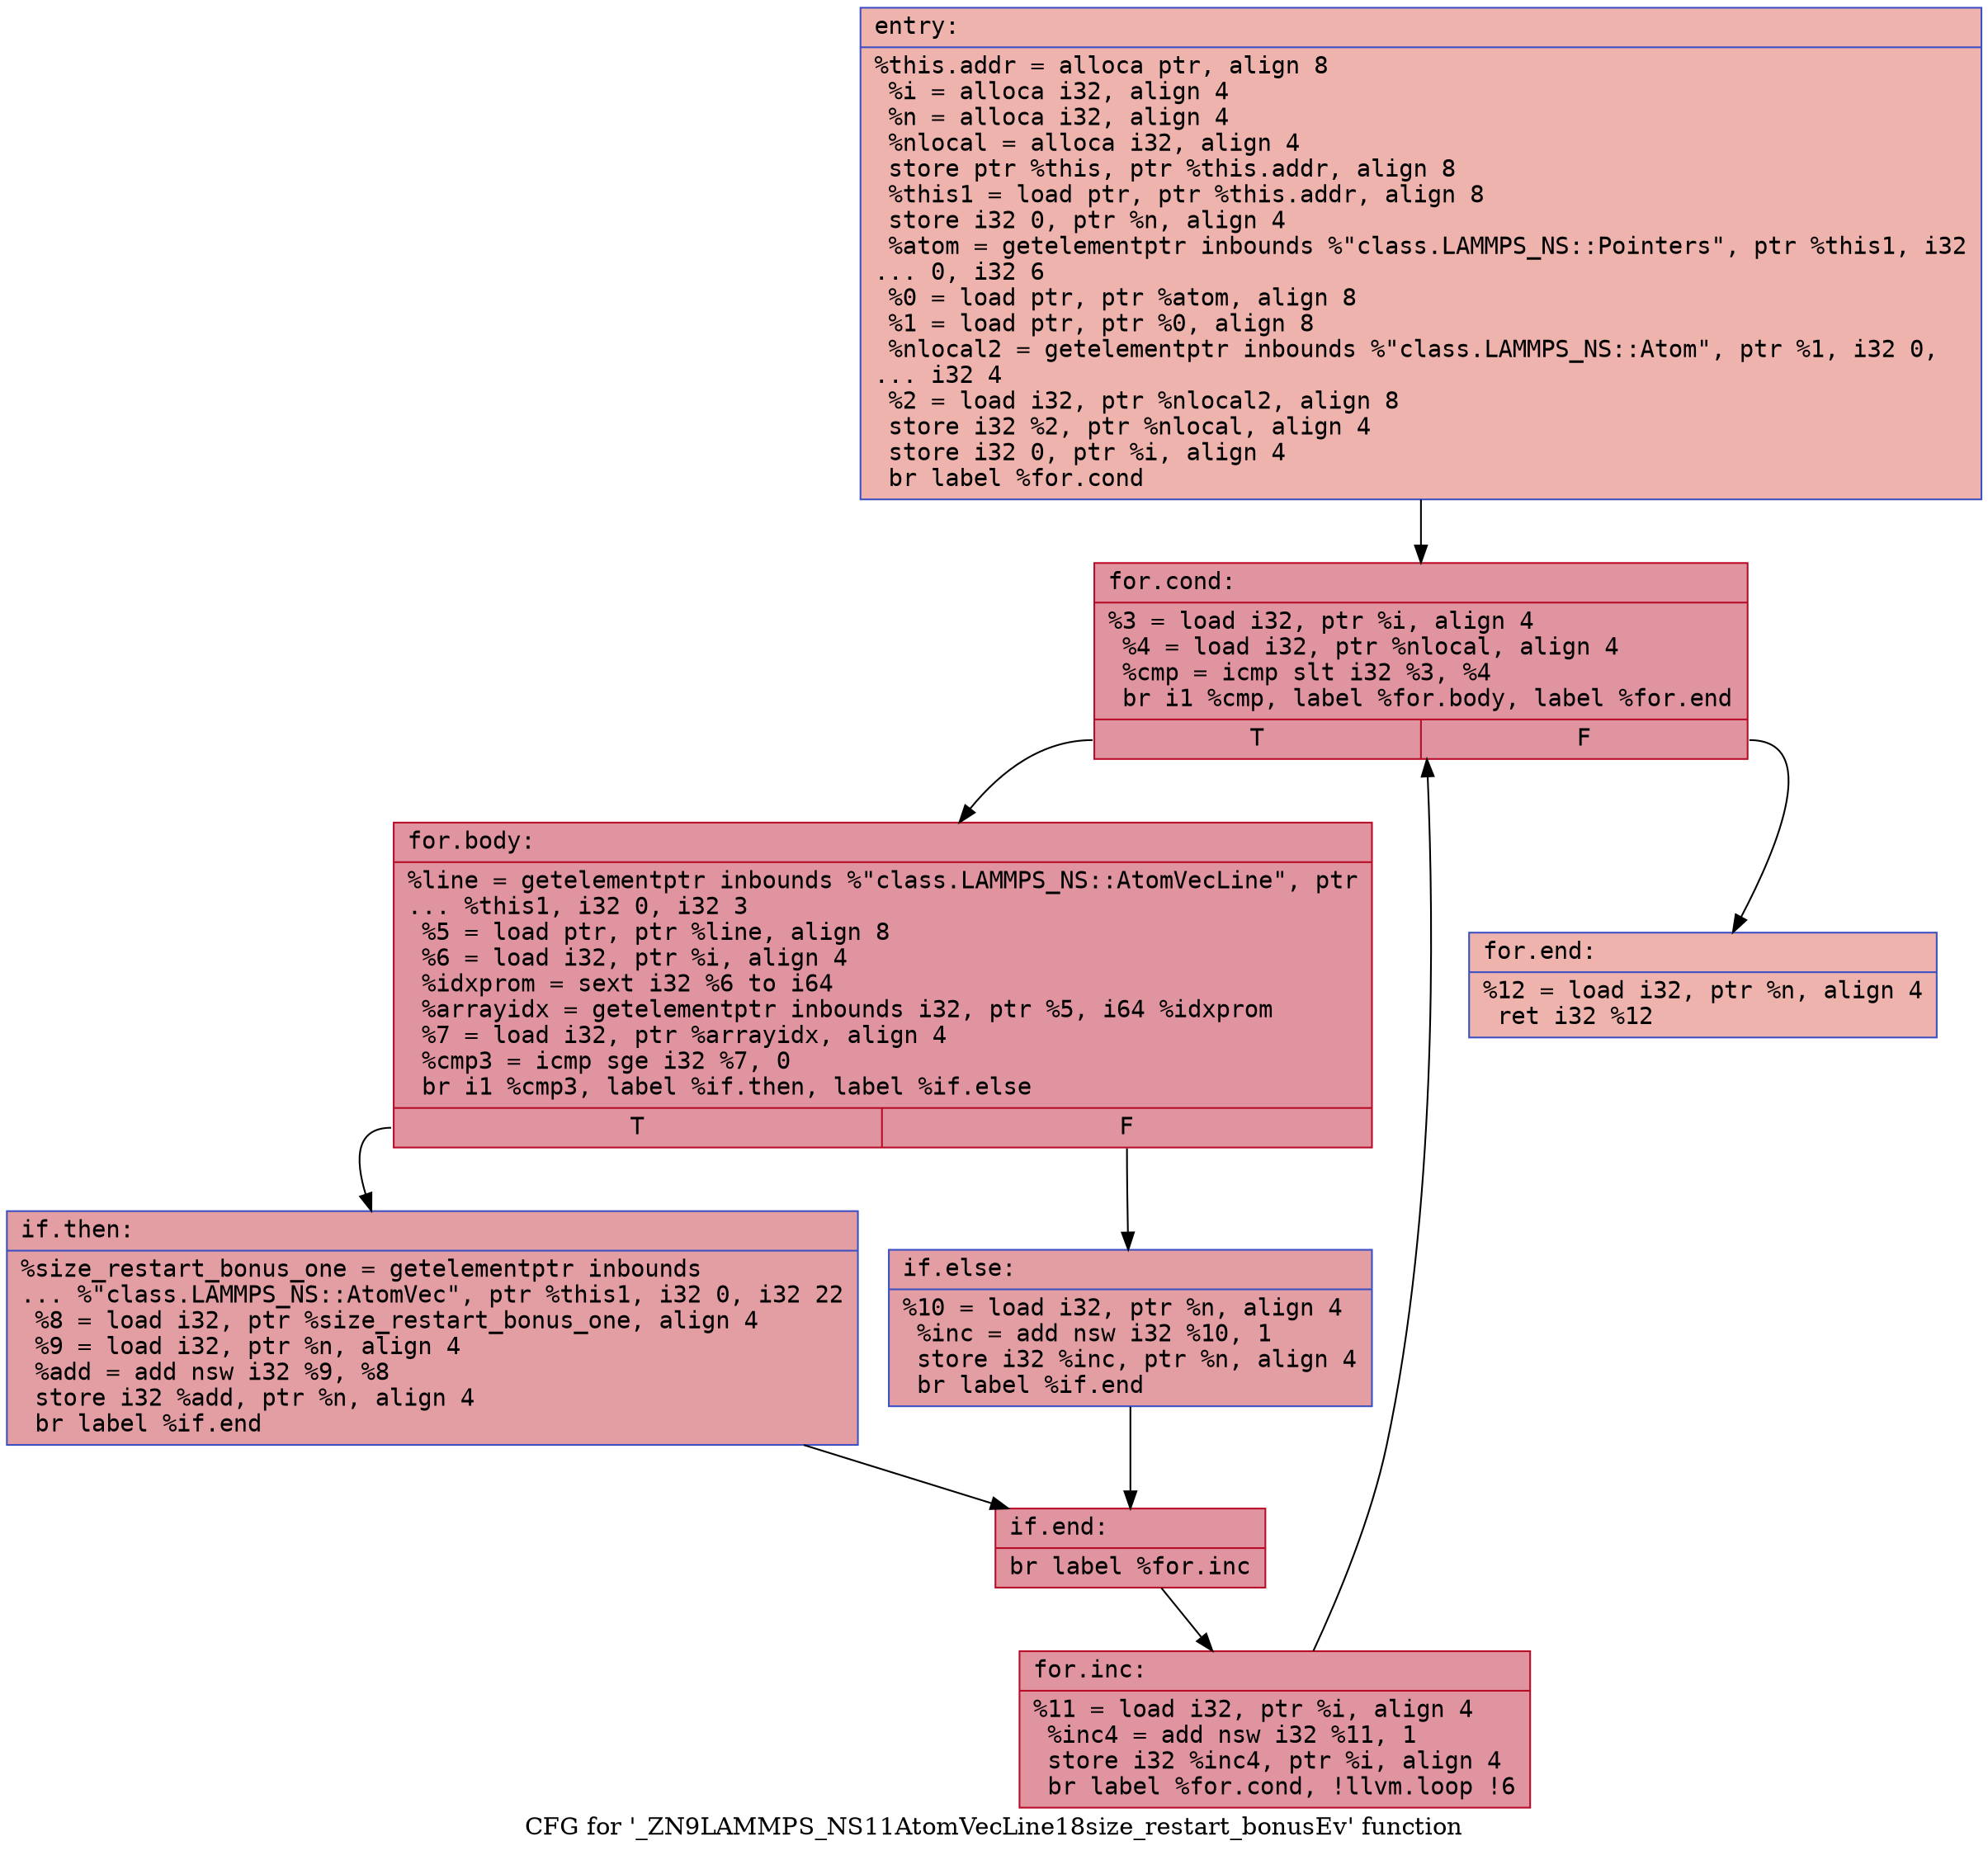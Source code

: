 digraph "CFG for '_ZN9LAMMPS_NS11AtomVecLine18size_restart_bonusEv' function" {
	label="CFG for '_ZN9LAMMPS_NS11AtomVecLine18size_restart_bonusEv' function";

	Node0x562ebb8ac8a0 [shape=record,color="#3d50c3ff", style=filled, fillcolor="#d6524470" fontname="Courier",label="{entry:\l|  %this.addr = alloca ptr, align 8\l  %i = alloca i32, align 4\l  %n = alloca i32, align 4\l  %nlocal = alloca i32, align 4\l  store ptr %this, ptr %this.addr, align 8\l  %this1 = load ptr, ptr %this.addr, align 8\l  store i32 0, ptr %n, align 4\l  %atom = getelementptr inbounds %\"class.LAMMPS_NS::Pointers\", ptr %this1, i32\l... 0, i32 6\l  %0 = load ptr, ptr %atom, align 8\l  %1 = load ptr, ptr %0, align 8\l  %nlocal2 = getelementptr inbounds %\"class.LAMMPS_NS::Atom\", ptr %1, i32 0,\l... i32 4\l  %2 = load i32, ptr %nlocal2, align 8\l  store i32 %2, ptr %nlocal, align 4\l  store i32 0, ptr %i, align 4\l  br label %for.cond\l}"];
	Node0x562ebb8ac8a0 -> Node0x562ebb8ad140[tooltip="entry -> for.cond\nProbability 100.00%" ];
	Node0x562ebb8ad140 [shape=record,color="#b70d28ff", style=filled, fillcolor="#b70d2870" fontname="Courier",label="{for.cond:\l|  %3 = load i32, ptr %i, align 4\l  %4 = load i32, ptr %nlocal, align 4\l  %cmp = icmp slt i32 %3, %4\l  br i1 %cmp, label %for.body, label %for.end\l|{<s0>T|<s1>F}}"];
	Node0x562ebb8ad140:s0 -> Node0x562ebb8ad3e0[tooltip="for.cond -> for.body\nProbability 96.88%" ];
	Node0x562ebb8ad140:s1 -> Node0x562ebb8ad460[tooltip="for.cond -> for.end\nProbability 3.12%" ];
	Node0x562ebb8ad3e0 [shape=record,color="#b70d28ff", style=filled, fillcolor="#b70d2870" fontname="Courier",label="{for.body:\l|  %line = getelementptr inbounds %\"class.LAMMPS_NS::AtomVecLine\", ptr\l... %this1, i32 0, i32 3\l  %5 = load ptr, ptr %line, align 8\l  %6 = load i32, ptr %i, align 4\l  %idxprom = sext i32 %6 to i64\l  %arrayidx = getelementptr inbounds i32, ptr %5, i64 %idxprom\l  %7 = load i32, ptr %arrayidx, align 4\l  %cmp3 = icmp sge i32 %7, 0\l  br i1 %cmp3, label %if.then, label %if.else\l|{<s0>T|<s1>F}}"];
	Node0x562ebb8ad3e0:s0 -> Node0x562ebb8adac0[tooltip="for.body -> if.then\nProbability 50.00%" ];
	Node0x562ebb8ad3e0:s1 -> Node0x562ebb8adb30[tooltip="for.body -> if.else\nProbability 50.00%" ];
	Node0x562ebb8adac0 [shape=record,color="#3d50c3ff", style=filled, fillcolor="#be242e70" fontname="Courier",label="{if.then:\l|  %size_restart_bonus_one = getelementptr inbounds\l... %\"class.LAMMPS_NS::AtomVec\", ptr %this1, i32 0, i32 22\l  %8 = load i32, ptr %size_restart_bonus_one, align 4\l  %9 = load i32, ptr %n, align 4\l  %add = add nsw i32 %9, %8\l  store i32 %add, ptr %n, align 4\l  br label %if.end\l}"];
	Node0x562ebb8adac0 -> Node0x562ebb8ae020[tooltip="if.then -> if.end\nProbability 100.00%" ];
	Node0x562ebb8adb30 [shape=record,color="#3d50c3ff", style=filled, fillcolor="#be242e70" fontname="Courier",label="{if.else:\l|  %10 = load i32, ptr %n, align 4\l  %inc = add nsw i32 %10, 1\l  store i32 %inc, ptr %n, align 4\l  br label %if.end\l}"];
	Node0x562ebb8adb30 -> Node0x562ebb8ae020[tooltip="if.else -> if.end\nProbability 100.00%" ];
	Node0x562ebb8ae020 [shape=record,color="#b70d28ff", style=filled, fillcolor="#b70d2870" fontname="Courier",label="{if.end:\l|  br label %for.inc\l}"];
	Node0x562ebb8ae020 -> Node0x562ebb8ae340[tooltip="if.end -> for.inc\nProbability 100.00%" ];
	Node0x562ebb8ae340 [shape=record,color="#b70d28ff", style=filled, fillcolor="#b70d2870" fontname="Courier",label="{for.inc:\l|  %11 = load i32, ptr %i, align 4\l  %inc4 = add nsw i32 %11, 1\l  store i32 %inc4, ptr %i, align 4\l  br label %for.cond, !llvm.loop !6\l}"];
	Node0x562ebb8ae340 -> Node0x562ebb8ad140[tooltip="for.inc -> for.cond\nProbability 100.00%" ];
	Node0x562ebb8ad460 [shape=record,color="#3d50c3ff", style=filled, fillcolor="#d6524470" fontname="Courier",label="{for.end:\l|  %12 = load i32, ptr %n, align 4\l  ret i32 %12\l}"];
}
